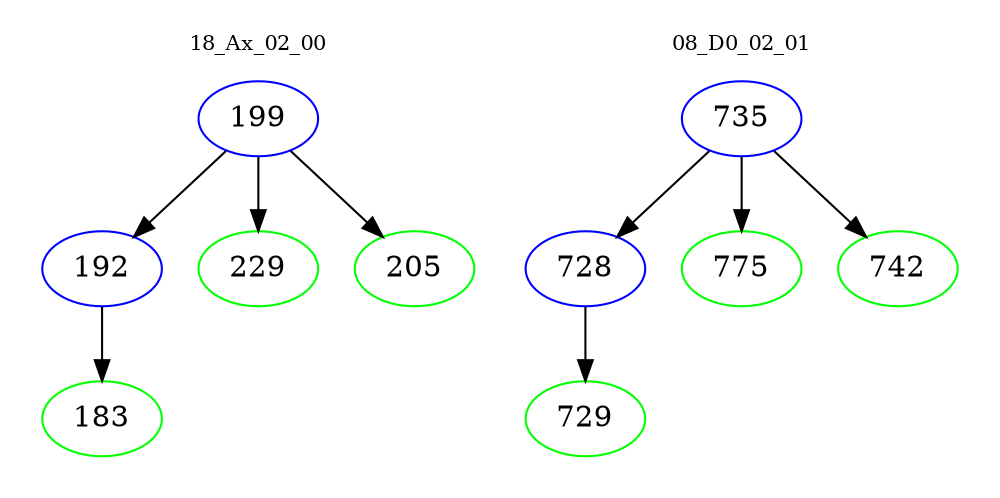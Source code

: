 digraph{
subgraph cluster_0 {
color = white
label = "18_Ax_02_00";
fontsize=10;
T0_199 [label="199", color="blue"]
T0_199 -> T0_192 [color="black"]
T0_192 [label="192", color="blue"]
T0_192 -> T0_183 [color="black"]
T0_183 [label="183", color="green"]
T0_199 -> T0_229 [color="black"]
T0_229 [label="229", color="green"]
T0_199 -> T0_205 [color="black"]
T0_205 [label="205", color="green"]
}
subgraph cluster_1 {
color = white
label = "08_D0_02_01";
fontsize=10;
T1_735 [label="735", color="blue"]
T1_735 -> T1_728 [color="black"]
T1_728 [label="728", color="blue"]
T1_728 -> T1_729 [color="black"]
T1_729 [label="729", color="green"]
T1_735 -> T1_775 [color="black"]
T1_775 [label="775", color="green"]
T1_735 -> T1_742 [color="black"]
T1_742 [label="742", color="green"]
}
}
